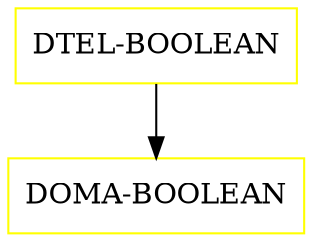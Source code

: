 digraph G {
  "DTEL-BOOLEAN" [shape=box,color=yellow];
  "DOMA-BOOLEAN" [shape=box,color=yellow,URL="./DOMA_BOOLEAN.html"];
  "DTEL-BOOLEAN" -> "DOMA-BOOLEAN";
}
